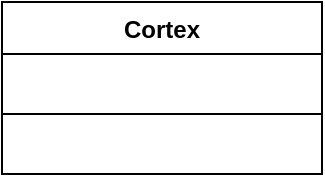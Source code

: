 <mxfile version="12.8.2" type="github"><diagram id="iRymewiH79jELuAZ1aKH" name="Page-1"><mxGraphModel dx="677" dy="368" grid="1" gridSize="10" guides="1" tooltips="1" connect="1" arrows="1" fold="1" page="1" pageScale="1" pageWidth="827" pageHeight="1169" math="0" shadow="0"><root><mxCell id="0"/><mxCell id="1" parent="0"/><mxCell id="F0HcZFXE1beLXUN7yPTD-1" value="Cortex" style="swimlane;fontStyle=1;align=center;verticalAlign=top;childLayout=stackLayout;horizontal=1;startSize=26;horizontalStack=0;resizeParent=1;resizeParentMax=0;resizeLast=0;collapsible=1;marginBottom=0;" vertex="1" parent="1"><mxGeometry x="300" y="240" width="160" height="86" as="geometry"/></mxCell><mxCell id="F0HcZFXE1beLXUN7yPTD-2" value=" " style="text;strokeColor=none;fillColor=none;align=left;verticalAlign=top;spacingLeft=4;spacingRight=4;overflow=hidden;rotatable=0;points=[[0,0.5],[1,0.5]];portConstraint=eastwest;" vertex="1" parent="F0HcZFXE1beLXUN7yPTD-1"><mxGeometry y="26" width="160" height="26" as="geometry"/></mxCell><mxCell id="F0HcZFXE1beLXUN7yPTD-3" value="" style="line;strokeWidth=1;fillColor=none;align=left;verticalAlign=middle;spacingTop=-1;spacingLeft=3;spacingRight=3;rotatable=0;labelPosition=right;points=[];portConstraint=eastwest;" vertex="1" parent="F0HcZFXE1beLXUN7yPTD-1"><mxGeometry y="52" width="160" height="8" as="geometry"/></mxCell><mxCell id="F0HcZFXE1beLXUN7yPTD-4" value=" " style="text;strokeColor=none;fillColor=none;align=left;verticalAlign=top;spacingLeft=4;spacingRight=4;overflow=hidden;rotatable=0;points=[[0,0.5],[1,0.5]];portConstraint=eastwest;" vertex="1" parent="F0HcZFXE1beLXUN7yPTD-1"><mxGeometry y="60" width="160" height="26" as="geometry"/></mxCell></root></mxGraphModel></diagram></mxfile>